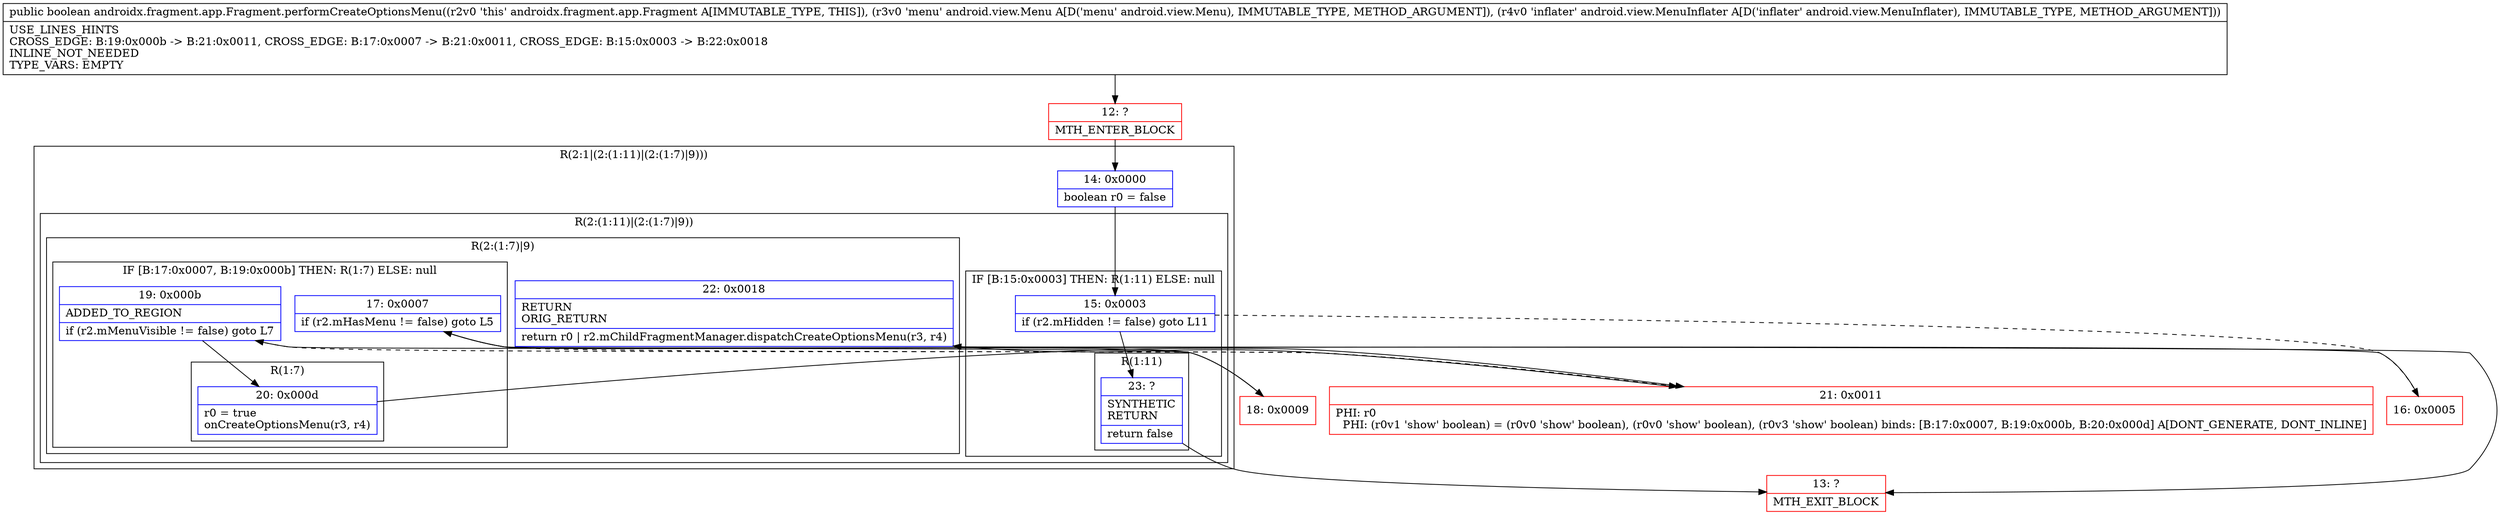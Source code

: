 digraph "CFG forandroidx.fragment.app.Fragment.performCreateOptionsMenu(Landroid\/view\/Menu;Landroid\/view\/MenuInflater;)Z" {
subgraph cluster_Region_1325644242 {
label = "R(2:1|(2:(1:11)|(2:(1:7)|9)))";
node [shape=record,color=blue];
Node_14 [shape=record,label="{14\:\ 0x0000|boolean r0 = false\l}"];
subgraph cluster_Region_1787132198 {
label = "R(2:(1:11)|(2:(1:7)|9))";
node [shape=record,color=blue];
subgraph cluster_IfRegion_1966234550 {
label = "IF [B:15:0x0003] THEN: R(1:11) ELSE: null";
node [shape=record,color=blue];
Node_15 [shape=record,label="{15\:\ 0x0003|if (r2.mHidden != false) goto L11\l}"];
subgraph cluster_Region_2130393020 {
label = "R(1:11)";
node [shape=record,color=blue];
Node_23 [shape=record,label="{23\:\ ?|SYNTHETIC\lRETURN\l|return false\l}"];
}
}
subgraph cluster_Region_675744892 {
label = "R(2:(1:7)|9)";
node [shape=record,color=blue];
subgraph cluster_IfRegion_98666674 {
label = "IF [B:17:0x0007, B:19:0x000b] THEN: R(1:7) ELSE: null";
node [shape=record,color=blue];
Node_17 [shape=record,label="{17\:\ 0x0007|if (r2.mHasMenu != false) goto L5\l}"];
Node_19 [shape=record,label="{19\:\ 0x000b|ADDED_TO_REGION\l|if (r2.mMenuVisible != false) goto L7\l}"];
subgraph cluster_Region_1403548347 {
label = "R(1:7)";
node [shape=record,color=blue];
Node_20 [shape=record,label="{20\:\ 0x000d|r0 = true\lonCreateOptionsMenu(r3, r4)\l}"];
}
}
Node_22 [shape=record,label="{22\:\ 0x0018|RETURN\lORIG_RETURN\l|return r0 \| r2.mChildFragmentManager.dispatchCreateOptionsMenu(r3, r4)\l}"];
}
}
}
Node_12 [shape=record,color=red,label="{12\:\ ?|MTH_ENTER_BLOCK\l}"];
Node_16 [shape=record,color=red,label="{16\:\ 0x0005}"];
Node_18 [shape=record,color=red,label="{18\:\ 0x0009}"];
Node_21 [shape=record,color=red,label="{21\:\ 0x0011|PHI: r0 \l  PHI: (r0v1 'show' boolean) = (r0v0 'show' boolean), (r0v0 'show' boolean), (r0v3 'show' boolean) binds: [B:17:0x0007, B:19:0x000b, B:20:0x000d] A[DONT_GENERATE, DONT_INLINE]\l}"];
Node_13 [shape=record,color=red,label="{13\:\ ?|MTH_EXIT_BLOCK\l}"];
MethodNode[shape=record,label="{public boolean androidx.fragment.app.Fragment.performCreateOptionsMenu((r2v0 'this' androidx.fragment.app.Fragment A[IMMUTABLE_TYPE, THIS]), (r3v0 'menu' android.view.Menu A[D('menu' android.view.Menu), IMMUTABLE_TYPE, METHOD_ARGUMENT]), (r4v0 'inflater' android.view.MenuInflater A[D('inflater' android.view.MenuInflater), IMMUTABLE_TYPE, METHOD_ARGUMENT]))  | USE_LINES_HINTS\lCROSS_EDGE: B:19:0x000b \-\> B:21:0x0011, CROSS_EDGE: B:17:0x0007 \-\> B:21:0x0011, CROSS_EDGE: B:15:0x0003 \-\> B:22:0x0018\lINLINE_NOT_NEEDED\lTYPE_VARS: EMPTY\l}"];
MethodNode -> Node_12;Node_14 -> Node_15;
Node_15 -> Node_16[style=dashed];
Node_15 -> Node_23;
Node_23 -> Node_13;
Node_17 -> Node_18;
Node_17 -> Node_21[style=dashed];
Node_19 -> Node_20;
Node_19 -> Node_21[style=dashed];
Node_20 -> Node_21;
Node_22 -> Node_13;
Node_12 -> Node_14;
Node_16 -> Node_17;
Node_18 -> Node_19;
Node_21 -> Node_22;
}

